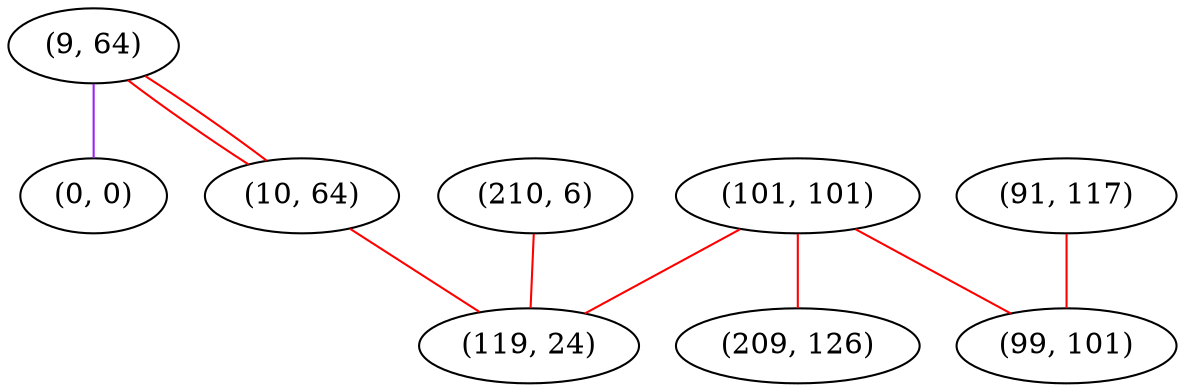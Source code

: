 graph "" {
"(9, 64)";
"(0, 0)";
"(101, 101)";
"(91, 117)";
"(209, 126)";
"(210, 6)";
"(10, 64)";
"(119, 24)";
"(99, 101)";
"(9, 64)" -- "(10, 64)"  [color=red, key=0, weight=1];
"(9, 64)" -- "(10, 64)"  [color=red, key=1, weight=1];
"(9, 64)" -- "(0, 0)"  [color=purple, key=0, weight=4];
"(101, 101)" -- "(209, 126)"  [color=red, key=0, weight=1];
"(101, 101)" -- "(119, 24)"  [color=red, key=0, weight=1];
"(101, 101)" -- "(99, 101)"  [color=red, key=0, weight=1];
"(91, 117)" -- "(99, 101)"  [color=red, key=0, weight=1];
"(210, 6)" -- "(119, 24)"  [color=red, key=0, weight=1];
"(10, 64)" -- "(119, 24)"  [color=red, key=0, weight=1];
}
